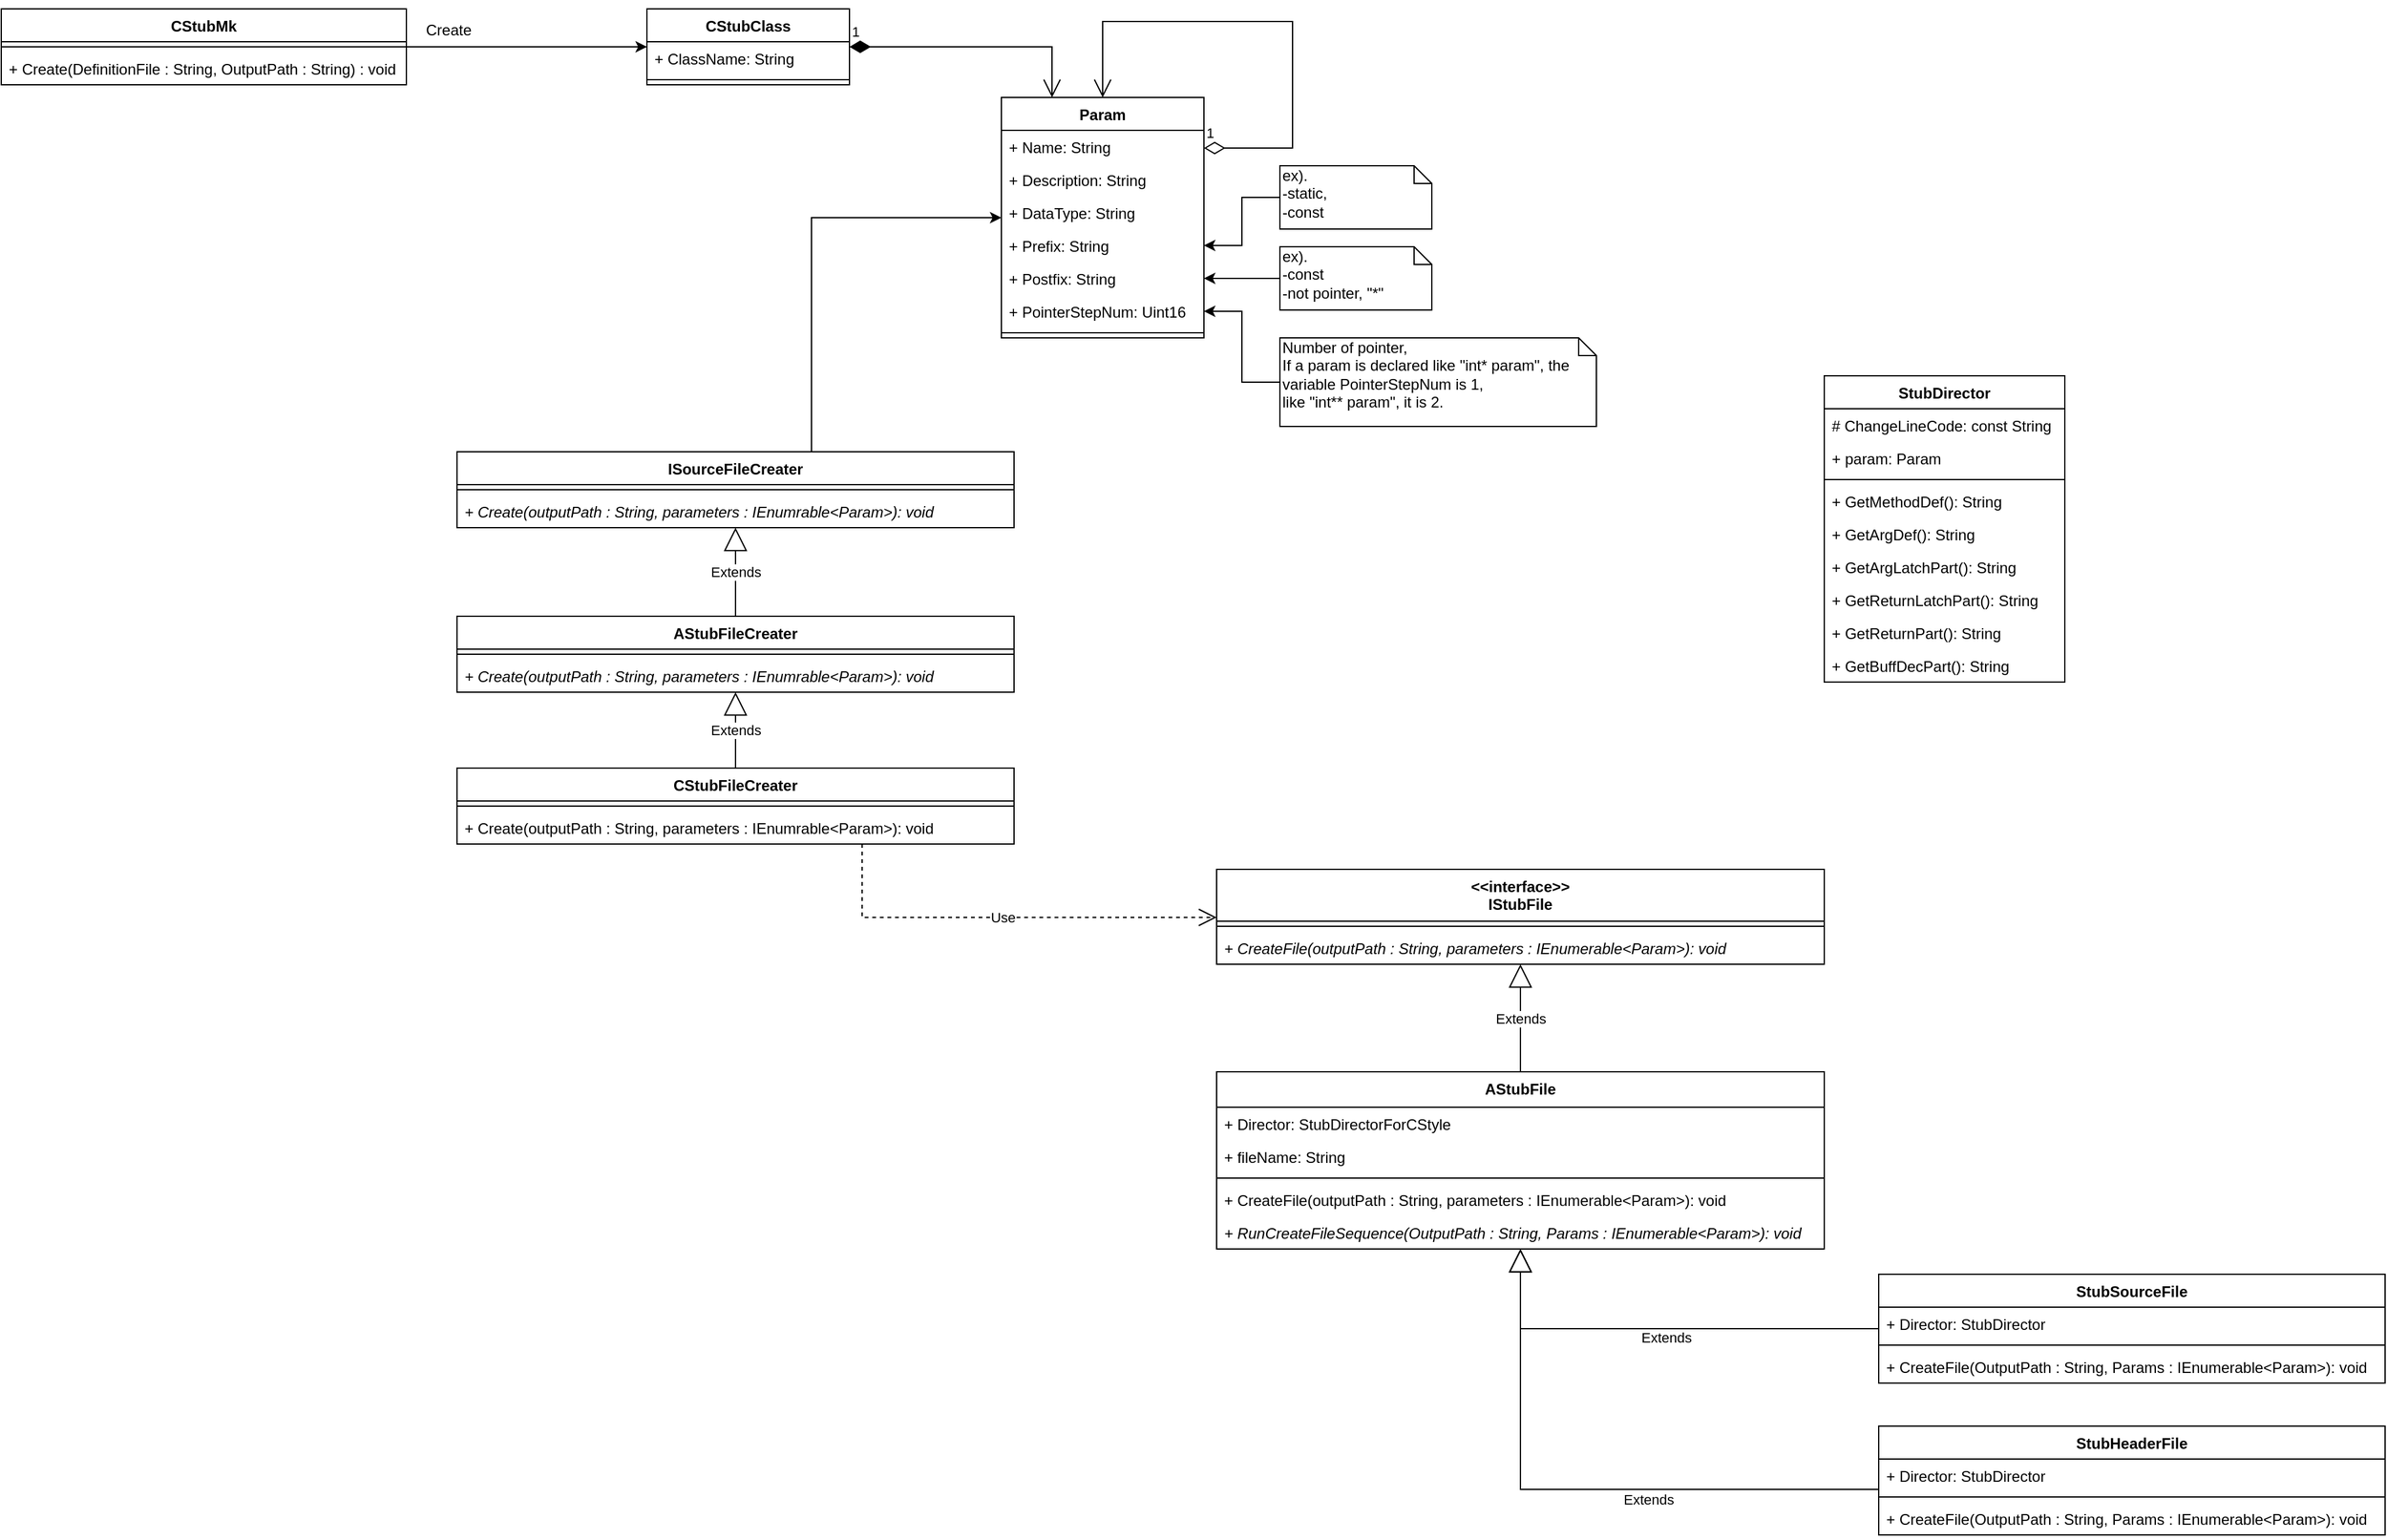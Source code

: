 <mxfile version="12.4.2" type="device" pages="1"><diagram id="QVvu_ek43hdtVGFrfovL" name="Class diagram"><mxGraphModel dx="1086" dy="837" grid="1" gridSize="10" guides="1" tooltips="1" connect="1" arrows="1" fold="1" page="1" pageScale="1" pageWidth="827" pageHeight="1169" math="0" shadow="0"><root><mxCell id="0"/><mxCell id="1" parent="0"/><mxCell id="FPUpxsADe26cOMh3PT_w-35" style="edgeStyle=orthogonalEdgeStyle;rounded=0;orthogonalLoop=1;jettySize=auto;html=1;" parent="1" source="FPUpxsADe26cOMh3PT_w-1" target="FPUpxsADe26cOMh3PT_w-37" edge="1"><mxGeometry relative="1" as="geometry"><mxPoint x="440" y="40" as="targetPoint"/><Array as="points"><mxPoint x="340" y="80"/><mxPoint x="340" y="80"/></Array></mxGeometry></mxCell><mxCell id="FPUpxsADe26cOMh3PT_w-36" value="Create" style="text;html=1;align=center;verticalAlign=middle;resizable=0;points=[];;labelBackgroundColor=#ffffff;" parent="FPUpxsADe26cOMh3PT_w-35" vertex="1" connectable="0"><mxGeometry x="0.5" y="-167" relative="1" as="geometry"><mxPoint x="-110" y="-180" as="offset"/></mxGeometry></mxCell><mxCell id="FPUpxsADe26cOMh3PT_w-1" value="CStubMk" style="swimlane;fontStyle=1;align=center;verticalAlign=top;childLayout=stackLayout;horizontal=1;startSize=26;horizontalStack=0;resizeParent=1;resizeParentMax=0;resizeLast=0;collapsible=1;marginBottom=0;" parent="1" vertex="1"><mxGeometry x="40" y="80" width="320" height="60" as="geometry"/></mxCell><mxCell id="FPUpxsADe26cOMh3PT_w-3" value="" style="line;strokeWidth=1;fillColor=none;align=left;verticalAlign=middle;spacingTop=-1;spacingLeft=3;spacingRight=3;rotatable=0;labelPosition=right;points=[];portConstraint=eastwest;" parent="FPUpxsADe26cOMh3PT_w-1" vertex="1"><mxGeometry y="26" width="320" height="8" as="geometry"/></mxCell><mxCell id="FPUpxsADe26cOMh3PT_w-4" value="+ Create(DefinitionFile : String, OutputPath : String) : void" style="text;strokeColor=none;fillColor=none;align=left;verticalAlign=top;spacingLeft=4;spacingRight=4;overflow=hidden;rotatable=0;points=[[0,0.5],[1,0.5]];portConstraint=eastwest;" parent="FPUpxsADe26cOMh3PT_w-1" vertex="1"><mxGeometry y="34" width="320" height="26" as="geometry"/></mxCell><mxCell id="FPUpxsADe26cOMh3PT_w-5" value="Param" style="swimlane;fontStyle=1;align=center;verticalAlign=top;childLayout=stackLayout;horizontal=1;startSize=26;horizontalStack=0;resizeParent=1;resizeParentMax=0;resizeLast=0;collapsible=1;marginBottom=0;" parent="1" vertex="1"><mxGeometry x="830" y="150" width="160" height="190" as="geometry"/></mxCell><mxCell id="FPUpxsADe26cOMh3PT_w-6" value="+ Name: String" style="text;strokeColor=none;fillColor=none;align=left;verticalAlign=top;spacingLeft=4;spacingRight=4;overflow=hidden;rotatable=0;points=[[0,0.5],[1,0.5]];portConstraint=eastwest;" parent="FPUpxsADe26cOMh3PT_w-5" vertex="1"><mxGeometry y="26" width="160" height="26" as="geometry"/></mxCell><mxCell id="FPUpxsADe26cOMh3PT_w-13" value="+ Description: String" style="text;strokeColor=none;fillColor=none;align=left;verticalAlign=top;spacingLeft=4;spacingRight=4;overflow=hidden;rotatable=0;points=[[0,0.5],[1,0.5]];portConstraint=eastwest;" parent="FPUpxsADe26cOMh3PT_w-5" vertex="1"><mxGeometry y="52" width="160" height="26" as="geometry"/></mxCell><mxCell id="FPUpxsADe26cOMh3PT_w-9" value="+ DataType: String" style="text;strokeColor=none;fillColor=none;align=left;verticalAlign=top;spacingLeft=4;spacingRight=4;overflow=hidden;rotatable=0;points=[[0,0.5],[1,0.5]];portConstraint=eastwest;" parent="FPUpxsADe26cOMh3PT_w-5" vertex="1"><mxGeometry y="78" width="160" height="26" as="geometry"/></mxCell><mxCell id="FPUpxsADe26cOMh3PT_w-10" value="+ Prefix: String" style="text;strokeColor=none;fillColor=none;align=left;verticalAlign=top;spacingLeft=4;spacingRight=4;overflow=hidden;rotatable=0;points=[[0,0.5],[1,0.5]];portConstraint=eastwest;" parent="FPUpxsADe26cOMh3PT_w-5" vertex="1"><mxGeometry y="104" width="160" height="26" as="geometry"/></mxCell><mxCell id="FPUpxsADe26cOMh3PT_w-11" value="+ Postfix: String" style="text;strokeColor=none;fillColor=none;align=left;verticalAlign=top;spacingLeft=4;spacingRight=4;overflow=hidden;rotatable=0;points=[[0,0.5],[1,0.5]];portConstraint=eastwest;" parent="FPUpxsADe26cOMh3PT_w-5" vertex="1"><mxGeometry y="130" width="160" height="26" as="geometry"/></mxCell><mxCell id="FPUpxsADe26cOMh3PT_w-12" value="+ PointerStepNum: Uint16" style="text;strokeColor=none;fillColor=none;align=left;verticalAlign=top;spacingLeft=4;spacingRight=4;overflow=hidden;rotatable=0;points=[[0,0.5],[1,0.5]];portConstraint=eastwest;" parent="FPUpxsADe26cOMh3PT_w-5" vertex="1"><mxGeometry y="156" width="160" height="26" as="geometry"/></mxCell><mxCell id="FPUpxsADe26cOMh3PT_w-7" value="" style="line;strokeWidth=1;fillColor=none;align=left;verticalAlign=middle;spacingTop=-1;spacingLeft=3;spacingRight=3;rotatable=0;labelPosition=right;points=[];portConstraint=eastwest;" parent="FPUpxsADe26cOMh3PT_w-5" vertex="1"><mxGeometry y="182" width="160" height="8" as="geometry"/></mxCell><mxCell id="FPUpxsADe26cOMh3PT_w-17" value="1" style="endArrow=open;html=1;endSize=12;startArrow=diamondThin;startSize=14;startFill=0;edgeStyle=orthogonalEdgeStyle;align=left;verticalAlign=bottom;rounded=0;" parent="1" source="FPUpxsADe26cOMh3PT_w-5" target="FPUpxsADe26cOMh3PT_w-5" edge="1"><mxGeometry x="-1" y="3" relative="1" as="geometry"><mxPoint x="890" y="410" as="sourcePoint"/><mxPoint x="1060" y="180" as="targetPoint"/><Array as="points"><mxPoint x="1060" y="190"/><mxPoint x="1060" y="90"/><mxPoint x="910" y="90"/></Array></mxGeometry></mxCell><mxCell id="FPUpxsADe26cOMh3PT_w-19" style="edgeStyle=orthogonalEdgeStyle;rounded=0;orthogonalLoop=1;jettySize=auto;html=1;" parent="1" source="FPUpxsADe26cOMh3PT_w-18" target="FPUpxsADe26cOMh3PT_w-10" edge="1"><mxGeometry relative="1" as="geometry"/></mxCell><mxCell id="FPUpxsADe26cOMh3PT_w-18" value="ex).&lt;br&gt;-static,&lt;br&gt;-const" style="shape=note;whiteSpace=wrap;html=1;size=14;verticalAlign=top;align=left;spacingTop=-6;" parent="1" vertex="1"><mxGeometry x="1050" y="204" width="120" height="50" as="geometry"/></mxCell><mxCell id="FPUpxsADe26cOMh3PT_w-21" style="edgeStyle=orthogonalEdgeStyle;rounded=0;orthogonalLoop=1;jettySize=auto;html=1;" parent="1" source="FPUpxsADe26cOMh3PT_w-20" target="FPUpxsADe26cOMh3PT_w-11" edge="1"><mxGeometry relative="1" as="geometry"/></mxCell><mxCell id="FPUpxsADe26cOMh3PT_w-20" value="ex).&lt;br&gt;-const&lt;br&gt;-not pointer, &quot;*&quot;" style="shape=note;whiteSpace=wrap;html=1;size=14;verticalAlign=top;align=left;spacingTop=-6;" parent="1" vertex="1"><mxGeometry x="1050" y="268" width="120" height="50" as="geometry"/></mxCell><mxCell id="FPUpxsADe26cOMh3PT_w-23" style="edgeStyle=orthogonalEdgeStyle;rounded=0;orthogonalLoop=1;jettySize=auto;html=1;" parent="1" source="FPUpxsADe26cOMh3PT_w-22" target="FPUpxsADe26cOMh3PT_w-12" edge="1"><mxGeometry relative="1" as="geometry"><Array as="points"><mxPoint x="1020" y="375"/><mxPoint x="1020" y="319"/></Array></mxGeometry></mxCell><mxCell id="FPUpxsADe26cOMh3PT_w-22" value="Number of pointer,&lt;br&gt;If a param is declared like &quot;int* param&quot;, the variable PointerStepNum is 1,&lt;br&gt;like &quot;int** param&quot;, it is 2." style="shape=note;whiteSpace=wrap;html=1;size=14;verticalAlign=top;align=left;spacingTop=-6;" parent="1" vertex="1"><mxGeometry x="1050" y="340" width="250" height="70" as="geometry"/></mxCell><mxCell id="FPUpxsADe26cOMh3PT_w-28" style="edgeStyle=orthogonalEdgeStyle;rounded=0;orthogonalLoop=1;jettySize=auto;html=1;" parent="1" source="FPUpxsADe26cOMh3PT_w-24" target="FPUpxsADe26cOMh3PT_w-5" edge="1"><mxGeometry relative="1" as="geometry"><Array as="points"><mxPoint x="680" y="245"/></Array></mxGeometry></mxCell><mxCell id="FPUpxsADe26cOMh3PT_w-24" value="ISourceFileCreater" style="swimlane;fontStyle=1;align=center;verticalAlign=top;childLayout=stackLayout;horizontal=1;startSize=26;horizontalStack=0;resizeParent=1;resizeParentMax=0;resizeLast=0;collapsible=1;marginBottom=0;" parent="1" vertex="1"><mxGeometry x="400" y="430" width="440" height="60" as="geometry"/></mxCell><mxCell id="FPUpxsADe26cOMh3PT_w-26" value="" style="line;strokeWidth=1;fillColor=none;align=left;verticalAlign=middle;spacingTop=-1;spacingLeft=3;spacingRight=3;rotatable=0;labelPosition=right;points=[];portConstraint=eastwest;" parent="FPUpxsADe26cOMh3PT_w-24" vertex="1"><mxGeometry y="26" width="440" height="8" as="geometry"/></mxCell><mxCell id="FPUpxsADe26cOMh3PT_w-27" value="+ Create(outputPath : String, parameters : IEnumrable&lt;Param&gt;): void" style="text;strokeColor=none;fillColor=none;align=left;verticalAlign=top;spacingLeft=4;spacingRight=4;overflow=hidden;rotatable=0;points=[[0,0.5],[1,0.5]];portConstraint=eastwest;fontStyle=2" parent="FPUpxsADe26cOMh3PT_w-24" vertex="1"><mxGeometry y="34" width="440" height="26" as="geometry"/></mxCell><mxCell id="FPUpxsADe26cOMh3PT_w-37" value="CStubClass" style="swimlane;fontStyle=1;align=center;verticalAlign=top;childLayout=stackLayout;horizontal=1;startSize=26;horizontalStack=0;resizeParent=1;resizeParentMax=0;resizeLast=0;collapsible=1;marginBottom=0;" parent="1" vertex="1"><mxGeometry x="550" y="80" width="160" height="60" as="geometry"/></mxCell><mxCell id="FPUpxsADe26cOMh3PT_w-38" value="+ ClassName: String" style="text;strokeColor=none;fillColor=none;align=left;verticalAlign=top;spacingLeft=4;spacingRight=4;overflow=hidden;rotatable=0;points=[[0,0.5],[1,0.5]];portConstraint=eastwest;" parent="FPUpxsADe26cOMh3PT_w-37" vertex="1"><mxGeometry y="26" width="160" height="26" as="geometry"/></mxCell><mxCell id="FPUpxsADe26cOMh3PT_w-39" value="" style="line;strokeWidth=1;fillColor=none;align=left;verticalAlign=middle;spacingTop=-1;spacingLeft=3;spacingRight=3;rotatable=0;labelPosition=right;points=[];portConstraint=eastwest;" parent="FPUpxsADe26cOMh3PT_w-37" vertex="1"><mxGeometry y="52" width="160" height="8" as="geometry"/></mxCell><mxCell id="FPUpxsADe26cOMh3PT_w-42" value="1" style="endArrow=open;html=1;endSize=12;startArrow=diamondThin;startSize=14;startFill=1;edgeStyle=orthogonalEdgeStyle;align=left;verticalAlign=bottom;rounded=0;" parent="1" source="FPUpxsADe26cOMh3PT_w-37" target="FPUpxsADe26cOMh3PT_w-5" edge="1"><mxGeometry x="-1" y="3" relative="1" as="geometry"><mxPoint x="460" y="110.429" as="sourcePoint"/><mxPoint x="760" y="120" as="targetPoint"/><Array as="points"><mxPoint x="870" y="110"/></Array></mxGeometry></mxCell><mxCell id="4OHOIxx0dnx0S5uW3_Jd-1" value="StubSourceFile" style="swimlane;fontStyle=1;align=center;verticalAlign=top;childLayout=stackLayout;horizontal=1;startSize=26;horizontalStack=0;resizeParent=1;resizeParentMax=0;resizeLast=0;collapsible=1;marginBottom=0;" parent="1" vertex="1"><mxGeometry x="1523" y="1080" width="400" height="86" as="geometry"/></mxCell><mxCell id="4OHOIxx0dnx0S5uW3_Jd-43" value="+ Director: StubDirector" style="text;strokeColor=none;fillColor=none;align=left;verticalAlign=top;spacingLeft=4;spacingRight=4;overflow=hidden;rotatable=0;points=[[0,0.5],[1,0.5]];portConstraint=eastwest;" parent="4OHOIxx0dnx0S5uW3_Jd-1" vertex="1"><mxGeometry y="26" width="400" height="26" as="geometry"/></mxCell><mxCell id="4OHOIxx0dnx0S5uW3_Jd-3" value="" style="line;strokeWidth=1;fillColor=none;align=left;verticalAlign=middle;spacingTop=-1;spacingLeft=3;spacingRight=3;rotatable=0;labelPosition=right;points=[];portConstraint=eastwest;" parent="4OHOIxx0dnx0S5uW3_Jd-1" vertex="1"><mxGeometry y="52" width="400" height="8" as="geometry"/></mxCell><mxCell id="4OHOIxx0dnx0S5uW3_Jd-64" value="+ CreateFile(OutputPath : String, Params : IEnumerable&lt;Param&gt;): void" style="text;strokeColor=none;fillColor=none;align=left;verticalAlign=top;spacingLeft=4;spacingRight=4;overflow=hidden;rotatable=0;points=[[0,0.5],[1,0.5]];portConstraint=eastwest;fontStyle=0" parent="4OHOIxx0dnx0S5uW3_Jd-1" vertex="1"><mxGeometry y="60" width="400" height="26" as="geometry"/></mxCell><mxCell id="4OHOIxx0dnx0S5uW3_Jd-6" value="StubHeaderFile" style="swimlane;fontStyle=1;align=center;verticalAlign=top;childLayout=stackLayout;horizontal=1;startSize=26;horizontalStack=0;resizeParent=1;resizeParentMax=0;resizeLast=0;collapsible=1;marginBottom=0;" parent="1" vertex="1"><mxGeometry x="1523" y="1200" width="400" height="86" as="geometry"/></mxCell><mxCell id="4OHOIxx0dnx0S5uW3_Jd-44" value="+ Director: StubDirector" style="text;strokeColor=none;fillColor=none;align=left;verticalAlign=top;spacingLeft=4;spacingRight=4;overflow=hidden;rotatable=0;points=[[0,0.5],[1,0.5]];portConstraint=eastwest;" parent="4OHOIxx0dnx0S5uW3_Jd-6" vertex="1"><mxGeometry y="26" width="400" height="26" as="geometry"/></mxCell><mxCell id="4OHOIxx0dnx0S5uW3_Jd-7" value="" style="line;strokeWidth=1;fillColor=none;align=left;verticalAlign=middle;spacingTop=-1;spacingLeft=3;spacingRight=3;rotatable=0;labelPosition=right;points=[];portConstraint=eastwest;" parent="4OHOIxx0dnx0S5uW3_Jd-6" vertex="1"><mxGeometry y="52" width="400" height="8" as="geometry"/></mxCell><mxCell id="4OHOIxx0dnx0S5uW3_Jd-65" value="+ CreateFile(OutputPath : String, Params : IEnumerable&lt;Param&gt;): void" style="text;strokeColor=none;fillColor=none;align=left;verticalAlign=top;spacingLeft=4;spacingRight=4;overflow=hidden;rotatable=0;points=[[0,0.5],[1,0.5]];portConstraint=eastwest;fontStyle=0" parent="4OHOIxx0dnx0S5uW3_Jd-6" vertex="1"><mxGeometry y="60" width="400" height="26" as="geometry"/></mxCell><mxCell id="4OHOIxx0dnx0S5uW3_Jd-15" value="StubDirector" style="swimlane;fontStyle=1;align=center;verticalAlign=top;childLayout=stackLayout;horizontal=1;startSize=26;horizontalStack=0;resizeParent=1;resizeParentMax=0;resizeLast=0;collapsible=1;marginBottom=0;" parent="1" vertex="1"><mxGeometry x="1480" y="370" width="190" height="242" as="geometry"/></mxCell><mxCell id="4OHOIxx0dnx0S5uW3_Jd-41" value="# ChangeLineCode: const String" style="text;strokeColor=none;fillColor=none;align=left;verticalAlign=top;spacingLeft=4;spacingRight=4;overflow=hidden;rotatable=0;points=[[0,0.5],[1,0.5]];portConstraint=eastwest;" parent="4OHOIxx0dnx0S5uW3_Jd-15" vertex="1"><mxGeometry y="26" width="190" height="26" as="geometry"/></mxCell><mxCell id="4OHOIxx0dnx0S5uW3_Jd-16" value="+ param: Param" style="text;strokeColor=none;fillColor=none;align=left;verticalAlign=top;spacingLeft=4;spacingRight=4;overflow=hidden;rotatable=0;points=[[0,0.5],[1,0.5]];portConstraint=eastwest;" parent="4OHOIxx0dnx0S5uW3_Jd-15" vertex="1"><mxGeometry y="52" width="190" height="26" as="geometry"/></mxCell><mxCell id="4OHOIxx0dnx0S5uW3_Jd-17" value="" style="line;strokeWidth=1;fillColor=none;align=left;verticalAlign=middle;spacingTop=-1;spacingLeft=3;spacingRight=3;rotatable=0;labelPosition=right;points=[];portConstraint=eastwest;" parent="4OHOIxx0dnx0S5uW3_Jd-15" vertex="1"><mxGeometry y="78" width="190" height="8" as="geometry"/></mxCell><mxCell id="4OHOIxx0dnx0S5uW3_Jd-18" value="+ GetMethodDef(): String" style="text;strokeColor=none;fillColor=none;align=left;verticalAlign=top;spacingLeft=4;spacingRight=4;overflow=hidden;rotatable=0;points=[[0,0.5],[1,0.5]];portConstraint=eastwest;" parent="4OHOIxx0dnx0S5uW3_Jd-15" vertex="1"><mxGeometry y="86" width="190" height="26" as="geometry"/></mxCell><mxCell id="4OHOIxx0dnx0S5uW3_Jd-19" value="+ GetArgDef(): String" style="text;strokeColor=none;fillColor=none;align=left;verticalAlign=top;spacingLeft=4;spacingRight=4;overflow=hidden;rotatable=0;points=[[0,0.5],[1,0.5]];portConstraint=eastwest;" parent="4OHOIxx0dnx0S5uW3_Jd-15" vertex="1"><mxGeometry y="112" width="190" height="26" as="geometry"/></mxCell><mxCell id="4OHOIxx0dnx0S5uW3_Jd-20" value="+ GetArgLatchPart(): String" style="text;strokeColor=none;fillColor=none;align=left;verticalAlign=top;spacingLeft=4;spacingRight=4;overflow=hidden;rotatable=0;points=[[0,0.5],[1,0.5]];portConstraint=eastwest;" parent="4OHOIxx0dnx0S5uW3_Jd-15" vertex="1"><mxGeometry y="138" width="190" height="26" as="geometry"/></mxCell><mxCell id="4OHOIxx0dnx0S5uW3_Jd-21" value="+ GetReturnLatchPart(): String" style="text;strokeColor=none;fillColor=none;align=left;verticalAlign=top;spacingLeft=4;spacingRight=4;overflow=hidden;rotatable=0;points=[[0,0.5],[1,0.5]];portConstraint=eastwest;" parent="4OHOIxx0dnx0S5uW3_Jd-15" vertex="1"><mxGeometry y="164" width="190" height="26" as="geometry"/></mxCell><mxCell id="4OHOIxx0dnx0S5uW3_Jd-42" value="+ GetReturnPart(): String" style="text;strokeColor=none;fillColor=none;align=left;verticalAlign=top;spacingLeft=4;spacingRight=4;overflow=hidden;rotatable=0;points=[[0,0.5],[1,0.5]];portConstraint=eastwest;" parent="4OHOIxx0dnx0S5uW3_Jd-15" vertex="1"><mxGeometry y="190" width="190" height="26" as="geometry"/></mxCell><mxCell id="4OHOIxx0dnx0S5uW3_Jd-37" value="+ GetBuffDecPart(): String" style="text;strokeColor=none;fillColor=none;align=left;verticalAlign=top;spacingLeft=4;spacingRight=4;overflow=hidden;rotatable=0;points=[[0,0.5],[1,0.5]];portConstraint=eastwest;" parent="4OHOIxx0dnx0S5uW3_Jd-15" vertex="1"><mxGeometry y="216" width="190" height="26" as="geometry"/></mxCell><mxCell id="4OHOIxx0dnx0S5uW3_Jd-54" value="AStubFile" style="swimlane;fontStyle=1;align=center;verticalAlign=top;childLayout=stackLayout;horizontal=1;startSize=28;horizontalStack=0;resizeParent=1;resizeParentMax=0;resizeLast=0;collapsible=1;marginBottom=0;" parent="1" vertex="1"><mxGeometry x="1000" y="920" width="480" height="140" as="geometry"/></mxCell><mxCell id="Dy_hGexzc8GMt8z0OF9P-2" value="+ Director: StubDirectorForCStyle" style="text;strokeColor=none;fillColor=none;align=left;verticalAlign=top;spacingLeft=4;spacingRight=4;overflow=hidden;rotatable=0;points=[[0,0.5],[1,0.5]];portConstraint=eastwest;" vertex="1" parent="4OHOIxx0dnx0S5uW3_Jd-54"><mxGeometry y="28" width="480" height="26" as="geometry"/></mxCell><mxCell id="Dy_hGexzc8GMt8z0OF9P-3" value="+ fileName: String" style="text;strokeColor=none;fillColor=none;align=left;verticalAlign=top;spacingLeft=4;spacingRight=4;overflow=hidden;rotatable=0;points=[[0,0.5],[1,0.5]];portConstraint=eastwest;" vertex="1" parent="4OHOIxx0dnx0S5uW3_Jd-54"><mxGeometry y="54" width="480" height="26" as="geometry"/></mxCell><mxCell id="4OHOIxx0dnx0S5uW3_Jd-56" value="" style="line;strokeWidth=1;fillColor=none;align=left;verticalAlign=middle;spacingTop=-1;spacingLeft=3;spacingRight=3;rotatable=0;labelPosition=right;points=[];portConstraint=eastwest;" parent="4OHOIxx0dnx0S5uW3_Jd-54" vertex="1"><mxGeometry y="80" width="480" height="8" as="geometry"/></mxCell><mxCell id="Dy_hGexzc8GMt8z0OF9P-1" value="+ CreateFile(outputPath : String, parameters : IEnumerable&lt;Param&gt;): void" style="text;strokeColor=none;fillColor=none;align=left;verticalAlign=top;spacingLeft=4;spacingRight=4;overflow=hidden;rotatable=0;points=[[0,0.5],[1,0.5]];portConstraint=eastwest;fontStyle=0" vertex="1" parent="4OHOIxx0dnx0S5uW3_Jd-54"><mxGeometry y="88" width="480" height="26" as="geometry"/></mxCell><mxCell id="4OHOIxx0dnx0S5uW3_Jd-61" value="+ RunCreateFileSequence(OutputPath : String, Params : IEnumerable&lt;Param&gt;): void" style="text;strokeColor=none;fillColor=none;align=left;verticalAlign=top;spacingLeft=4;spacingRight=4;overflow=hidden;rotatable=0;points=[[0,0.5],[1,0.5]];portConstraint=eastwest;fontStyle=2" parent="4OHOIxx0dnx0S5uW3_Jd-54" vertex="1"><mxGeometry y="114" width="480" height="26" as="geometry"/></mxCell><mxCell id="Dy_hGexzc8GMt8z0OF9P-4" value="&lt;&lt;interface&gt;&gt;&#10;IStubFile" style="swimlane;fontStyle=1;align=center;verticalAlign=top;childLayout=stackLayout;horizontal=1;startSize=41;horizontalStack=0;resizeParent=1;resizeParentMax=0;resizeLast=0;collapsible=1;marginBottom=0;" vertex="1" parent="1"><mxGeometry x="1000" y="760" width="480" height="75" as="geometry"/></mxCell><mxCell id="Dy_hGexzc8GMt8z0OF9P-7" value="" style="line;strokeWidth=1;fillColor=none;align=left;verticalAlign=middle;spacingTop=-1;spacingLeft=3;spacingRight=3;rotatable=0;labelPosition=right;points=[];portConstraint=eastwest;" vertex="1" parent="Dy_hGexzc8GMt8z0OF9P-4"><mxGeometry y="41" width="480" height="8" as="geometry"/></mxCell><mxCell id="Dy_hGexzc8GMt8z0OF9P-8" value="+ CreateFile(outputPath : String, parameters : IEnumerable&lt;Param&gt;): void" style="text;strokeColor=none;fillColor=none;align=left;verticalAlign=top;spacingLeft=4;spacingRight=4;overflow=hidden;rotatable=0;points=[[0,0.5],[1,0.5]];portConstraint=eastwest;fontStyle=2" vertex="1" parent="Dy_hGexzc8GMt8z0OF9P-4"><mxGeometry y="49" width="480" height="26" as="geometry"/></mxCell><mxCell id="Dy_hGexzc8GMt8z0OF9P-11" value="AStubFileCreater" style="swimlane;fontStyle=1;align=center;verticalAlign=top;childLayout=stackLayout;horizontal=1;startSize=26;horizontalStack=0;resizeParent=1;resizeParentMax=0;resizeLast=0;collapsible=1;marginBottom=0;" vertex="1" parent="1"><mxGeometry x="400" y="560" width="440" height="60" as="geometry"/></mxCell><mxCell id="Dy_hGexzc8GMt8z0OF9P-13" value="" style="line;strokeWidth=1;fillColor=none;align=left;verticalAlign=middle;spacingTop=-1;spacingLeft=3;spacingRight=3;rotatable=0;labelPosition=right;points=[];portConstraint=eastwest;" vertex="1" parent="Dy_hGexzc8GMt8z0OF9P-11"><mxGeometry y="26" width="440" height="8" as="geometry"/></mxCell><mxCell id="Dy_hGexzc8GMt8z0OF9P-27" value="+ Create(outputPath : String, parameters : IEnumrable&lt;Param&gt;): void" style="text;strokeColor=none;fillColor=none;align=left;verticalAlign=top;spacingLeft=4;spacingRight=4;overflow=hidden;rotatable=0;points=[[0,0.5],[1,0.5]];portConstraint=eastwest;fontStyle=2" vertex="1" parent="Dy_hGexzc8GMt8z0OF9P-11"><mxGeometry y="34" width="440" height="26" as="geometry"/></mxCell><mxCell id="Dy_hGexzc8GMt8z0OF9P-16" value="CStubFileCreater" style="swimlane;fontStyle=1;align=center;verticalAlign=top;childLayout=stackLayout;horizontal=1;startSize=26;horizontalStack=0;resizeParent=1;resizeParentMax=0;resizeLast=0;collapsible=1;marginBottom=0;" vertex="1" parent="1"><mxGeometry x="400" y="680" width="440" height="60" as="geometry"/></mxCell><mxCell id="Dy_hGexzc8GMt8z0OF9P-17" value="" style="line;strokeWidth=1;fillColor=none;align=left;verticalAlign=middle;spacingTop=-1;spacingLeft=3;spacingRight=3;rotatable=0;labelPosition=right;points=[];portConstraint=eastwest;" vertex="1" parent="Dy_hGexzc8GMt8z0OF9P-16"><mxGeometry y="26" width="440" height="8" as="geometry"/></mxCell><mxCell id="Dy_hGexzc8GMt8z0OF9P-28" value="+ Create(outputPath : String, parameters : IEnumrable&lt;Param&gt;): void" style="text;strokeColor=none;fillColor=none;align=left;verticalAlign=top;spacingLeft=4;spacingRight=4;overflow=hidden;rotatable=0;points=[[0,0.5],[1,0.5]];portConstraint=eastwest;fontStyle=0" vertex="1" parent="Dy_hGexzc8GMt8z0OF9P-16"><mxGeometry y="34" width="440" height="26" as="geometry"/></mxCell><mxCell id="Dy_hGexzc8GMt8z0OF9P-19" value="Extends" style="endArrow=block;endSize=16;endFill=0;html=1;" edge="1" parent="1" source="Dy_hGexzc8GMt8z0OF9P-11" target="FPUpxsADe26cOMh3PT_w-24"><mxGeometry width="160" relative="1" as="geometry"><mxPoint x="670" y="540" as="sourcePoint"/><mxPoint x="580" y="850" as="targetPoint"/></mxGeometry></mxCell><mxCell id="Dy_hGexzc8GMt8z0OF9P-20" value="Extends" style="endArrow=block;endSize=16;endFill=0;html=1;" edge="1" parent="1" source="Dy_hGexzc8GMt8z0OF9P-16" target="Dy_hGexzc8GMt8z0OF9P-11"><mxGeometry width="160" relative="1" as="geometry"><mxPoint x="500" y="900" as="sourcePoint"/><mxPoint x="660" y="900" as="targetPoint"/></mxGeometry></mxCell><mxCell id="Dy_hGexzc8GMt8z0OF9P-21" value="Extends" style="endArrow=block;endSize=16;endFill=0;html=1;" edge="1" parent="1" source="4OHOIxx0dnx0S5uW3_Jd-54" target="Dy_hGexzc8GMt8z0OF9P-4"><mxGeometry width="160" relative="1" as="geometry"><mxPoint x="1190" y="1180" as="sourcePoint"/><mxPoint x="1350" y="1180" as="targetPoint"/></mxGeometry></mxCell><mxCell id="Dy_hGexzc8GMt8z0OF9P-22" value="Extends" style="endArrow=block;endSize=16;endFill=0;html=1;edgeStyle=orthogonalEdgeStyle;rounded=0;" edge="1" parent="1" source="4OHOIxx0dnx0S5uW3_Jd-1" target="4OHOIxx0dnx0S5uW3_Jd-54"><mxGeometry x="-0.029" y="7" width="160" relative="1" as="geometry"><mxPoint x="1010" y="1250" as="sourcePoint"/><mxPoint x="1170" y="1250" as="targetPoint"/><mxPoint as="offset"/></mxGeometry></mxCell><mxCell id="Dy_hGexzc8GMt8z0OF9P-23" value="Extends" style="endArrow=block;endSize=16;endFill=0;html=1;edgeStyle=elbowEdgeStyle;rounded=0;elbow=vertical;" edge="1" parent="1" source="4OHOIxx0dnx0S5uW3_Jd-6" target="4OHOIxx0dnx0S5uW3_Jd-54"><mxGeometry x="-0.23" y="8" width="160" relative="1" as="geometry"><mxPoint x="1130" y="1270" as="sourcePoint"/><mxPoint x="1290" y="1270" as="targetPoint"/><Array as="points"><mxPoint x="1240" y="1250"/></Array><mxPoint as="offset"/></mxGeometry></mxCell><mxCell id="Dy_hGexzc8GMt8z0OF9P-24" value="Use" style="endArrow=open;endSize=12;dashed=1;html=1;edgeStyle=orthogonalEdgeStyle;strokeColor=#000000;rounded=0;fillColor=#ffe6cc;" edge="1" parent="1" source="Dy_hGexzc8GMt8z0OF9P-16" target="Dy_hGexzc8GMt8z0OF9P-4"><mxGeometry width="160" relative="1" as="geometry"><mxPoint x="590" y="930" as="sourcePoint"/><mxPoint x="750" y="930" as="targetPoint"/><Array as="points"><mxPoint x="720" y="798"/></Array></mxGeometry></mxCell></root></mxGraphModel></diagram></mxfile>